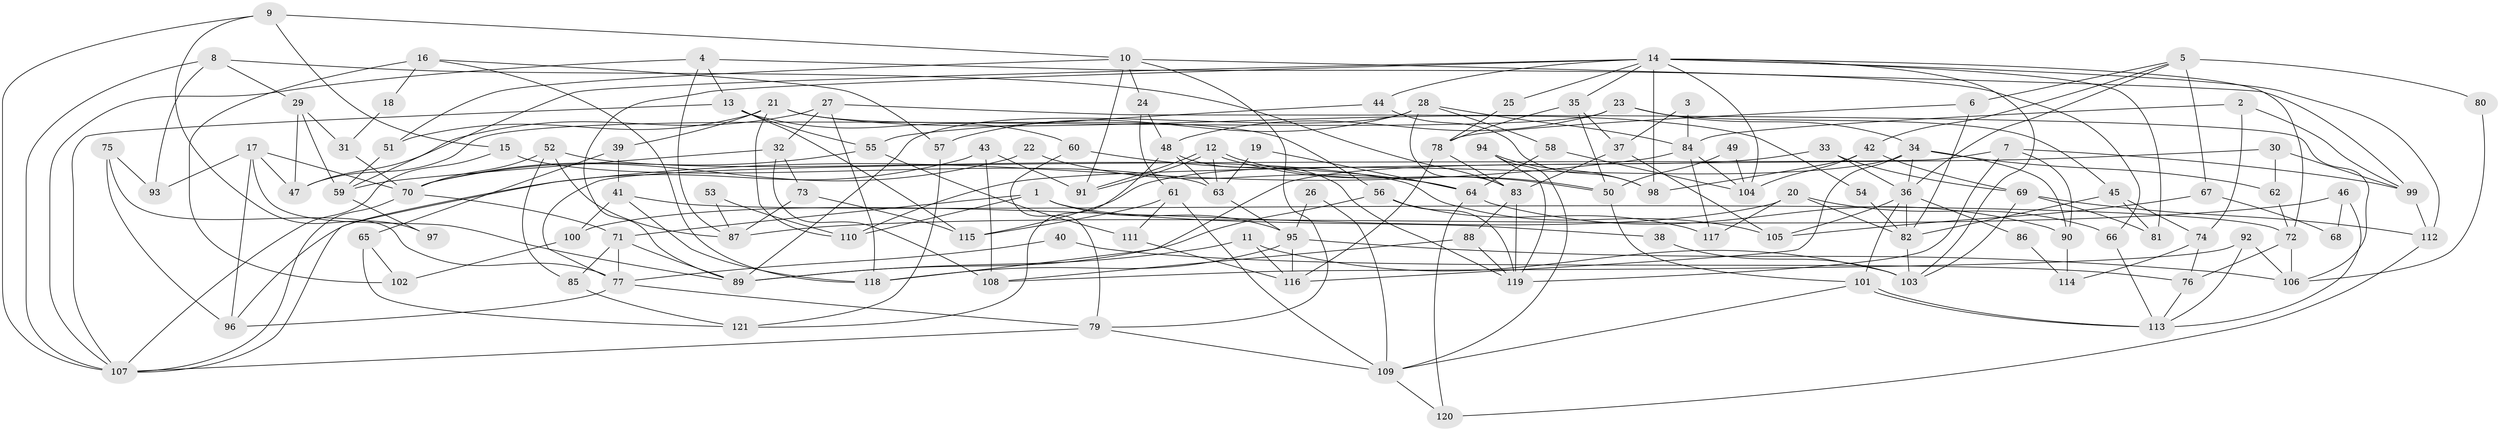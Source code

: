 // Generated by graph-tools (version 1.1) at 2025/50/03/09/25 03:50:06]
// undirected, 121 vertices, 242 edges
graph export_dot {
graph [start="1"]
  node [color=gray90,style=filled];
  1;
  2;
  3;
  4;
  5;
  6;
  7;
  8;
  9;
  10;
  11;
  12;
  13;
  14;
  15;
  16;
  17;
  18;
  19;
  20;
  21;
  22;
  23;
  24;
  25;
  26;
  27;
  28;
  29;
  30;
  31;
  32;
  33;
  34;
  35;
  36;
  37;
  38;
  39;
  40;
  41;
  42;
  43;
  44;
  45;
  46;
  47;
  48;
  49;
  50;
  51;
  52;
  53;
  54;
  55;
  56;
  57;
  58;
  59;
  60;
  61;
  62;
  63;
  64;
  65;
  66;
  67;
  68;
  69;
  70;
  71;
  72;
  73;
  74;
  75;
  76;
  77;
  78;
  79;
  80;
  81;
  82;
  83;
  84;
  85;
  86;
  87;
  88;
  89;
  90;
  91;
  92;
  93;
  94;
  95;
  96;
  97;
  98;
  99;
  100;
  101;
  102;
  103;
  104;
  105;
  106;
  107;
  108;
  109;
  110;
  111;
  112;
  113;
  114;
  115;
  116;
  117;
  118;
  119;
  120;
  121;
  1 -- 95;
  1 -- 71;
  1 -- 38;
  1 -- 110;
  2 -- 99;
  2 -- 74;
  2 -- 84;
  3 -- 84;
  3 -- 37;
  4 -- 107;
  4 -- 87;
  4 -- 13;
  4 -- 66;
  5 -- 6;
  5 -- 36;
  5 -- 42;
  5 -- 67;
  5 -- 80;
  6 -- 78;
  6 -- 82;
  7 -- 77;
  7 -- 119;
  7 -- 90;
  7 -- 99;
  8 -- 83;
  8 -- 93;
  8 -- 29;
  8 -- 107;
  9 -- 107;
  9 -- 15;
  9 -- 10;
  9 -- 97;
  10 -- 99;
  10 -- 24;
  10 -- 51;
  10 -- 79;
  10 -- 91;
  11 -- 89;
  11 -- 116;
  11 -- 103;
  12 -- 50;
  12 -- 50;
  12 -- 91;
  12 -- 91;
  12 -- 63;
  13 -- 60;
  13 -- 55;
  13 -- 107;
  13 -- 115;
  14 -- 98;
  14 -- 103;
  14 -- 25;
  14 -- 35;
  14 -- 44;
  14 -- 59;
  14 -- 72;
  14 -- 81;
  14 -- 89;
  14 -- 104;
  14 -- 112;
  15 -- 63;
  15 -- 107;
  16 -- 118;
  16 -- 102;
  16 -- 18;
  16 -- 57;
  17 -- 96;
  17 -- 89;
  17 -- 47;
  17 -- 70;
  17 -- 93;
  18 -- 31;
  19 -- 64;
  19 -- 63;
  20 -- 82;
  20 -- 117;
  20 -- 66;
  20 -- 100;
  21 -- 110;
  21 -- 56;
  21 -- 39;
  21 -- 51;
  21 -- 54;
  22 -- 70;
  22 -- 64;
  23 -- 47;
  23 -- 34;
  23 -- 45;
  23 -- 48;
  24 -- 61;
  24 -- 48;
  25 -- 78;
  26 -- 109;
  26 -- 95;
  27 -- 47;
  27 -- 32;
  27 -- 106;
  27 -- 118;
  28 -- 84;
  28 -- 57;
  28 -- 58;
  28 -- 83;
  28 -- 89;
  29 -- 59;
  29 -- 31;
  29 -- 47;
  30 -- 99;
  30 -- 62;
  30 -- 110;
  31 -- 70;
  32 -- 59;
  32 -- 108;
  32 -- 73;
  33 -- 118;
  33 -- 36;
  33 -- 69;
  34 -- 116;
  34 -- 90;
  34 -- 36;
  34 -- 62;
  34 -- 115;
  35 -- 50;
  35 -- 37;
  35 -- 78;
  36 -- 101;
  36 -- 82;
  36 -- 86;
  36 -- 105;
  37 -- 83;
  37 -- 105;
  38 -- 103;
  39 -- 41;
  39 -- 65;
  40 -- 77;
  40 -- 76;
  41 -- 72;
  41 -- 118;
  41 -- 100;
  42 -- 69;
  42 -- 98;
  42 -- 104;
  43 -- 91;
  43 -- 107;
  43 -- 108;
  44 -- 55;
  44 -- 98;
  45 -- 82;
  45 -- 74;
  45 -- 81;
  46 -- 87;
  46 -- 113;
  46 -- 68;
  48 -- 63;
  48 -- 119;
  48 -- 121;
  49 -- 104;
  49 -- 50;
  50 -- 101;
  51 -- 59;
  52 -- 70;
  52 -- 105;
  52 -- 85;
  52 -- 87;
  53 -- 110;
  53 -- 87;
  54 -- 82;
  55 -- 70;
  55 -- 111;
  56 -- 119;
  56 -- 89;
  56 -- 117;
  57 -- 121;
  58 -- 104;
  58 -- 64;
  59 -- 97;
  60 -- 64;
  60 -- 79;
  61 -- 109;
  61 -- 115;
  61 -- 111;
  62 -- 72;
  63 -- 95;
  64 -- 120;
  64 -- 90;
  65 -- 121;
  65 -- 102;
  66 -- 113;
  67 -- 105;
  67 -- 68;
  69 -- 81;
  69 -- 103;
  69 -- 112;
  70 -- 107;
  70 -- 71;
  71 -- 89;
  71 -- 77;
  71 -- 85;
  72 -- 106;
  72 -- 76;
  73 -- 115;
  73 -- 87;
  74 -- 76;
  74 -- 114;
  75 -- 96;
  75 -- 77;
  75 -- 93;
  76 -- 113;
  77 -- 79;
  77 -- 96;
  78 -- 83;
  78 -- 116;
  79 -- 107;
  79 -- 109;
  80 -- 106;
  82 -- 103;
  83 -- 119;
  83 -- 88;
  84 -- 104;
  84 -- 96;
  84 -- 117;
  85 -- 121;
  86 -- 114;
  88 -- 108;
  88 -- 119;
  90 -- 114;
  92 -- 106;
  92 -- 113;
  92 -- 108;
  94 -- 119;
  94 -- 98;
  94 -- 109;
  95 -- 116;
  95 -- 106;
  95 -- 118;
  99 -- 112;
  100 -- 102;
  101 -- 109;
  101 -- 113;
  101 -- 113;
  109 -- 120;
  111 -- 116;
  112 -- 120;
}
